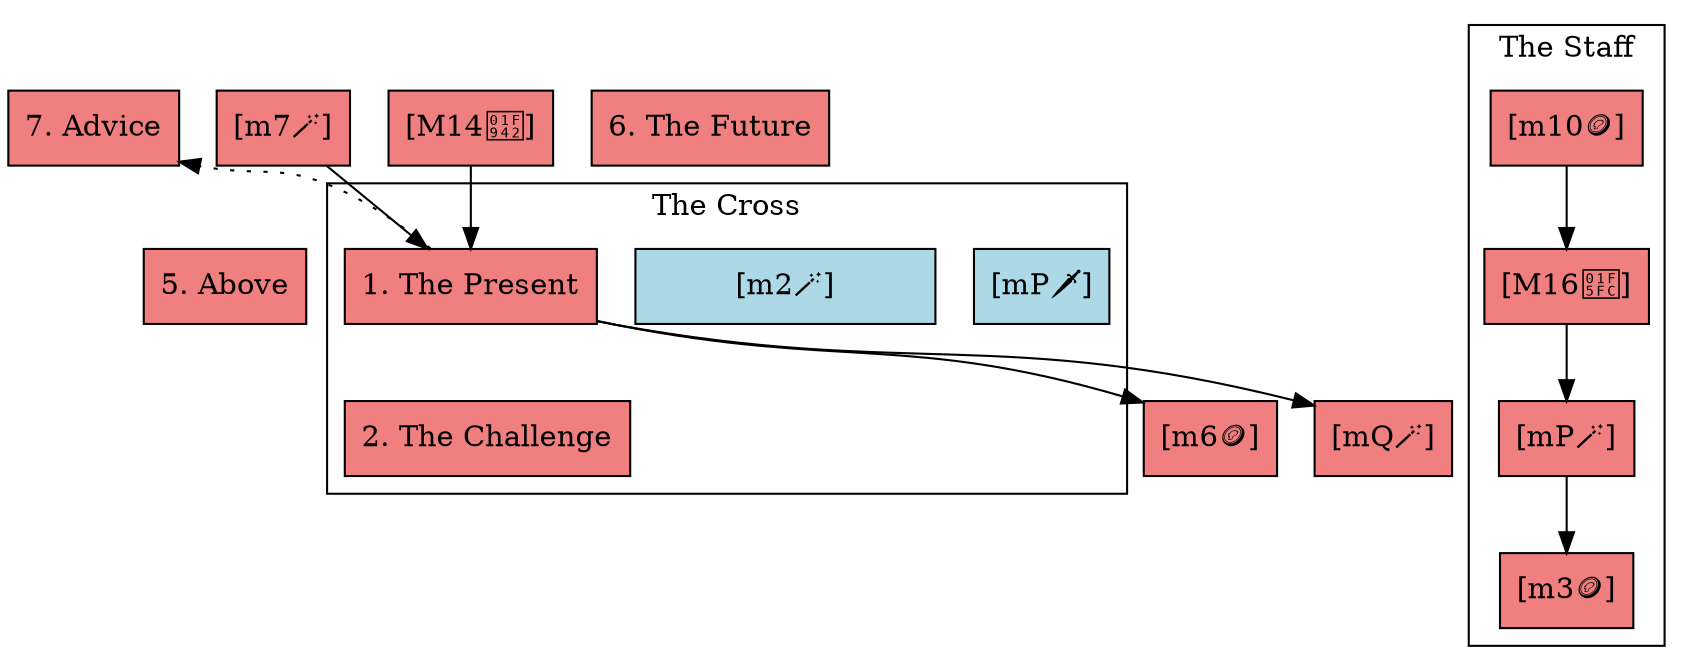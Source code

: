 
digraph CelticCross {
  node [shape=record, style=filled, fillcolor=lightcoral];

  subgraph cluster_cross {
    label = "The Cross";
    "[mP🗡️]" [style=filled, fillcolor=lightblue];
    "[m2🪄]" [style=filled, fillcolor=lightblue, width=2, height=0.5, orientation=90];
    "1. The Present" -> "2. The Challenge" [style=invis];
  }

  subgraph cluster_staff {
    label = "The Staff";
    rank=same;
    "[m10🪙]" -> "[M16🗼]" -> "[mP🪄]" -> "[m3🪙]";
  }

  "[m7🪄]" -> "1. The Present";
  "[M14🥂]" -> "1. The Present";
  "1. The Present" -> "[m6🪙]";
  "1. The Present" -> "[mQ🪄]";

  "5. Above" -> "2. The Challenge" [style=invis];
  "6. The Future" -> "1. The Present" [style=invis];

  "1. The Present" -> "7. Advice" [style=dotted, constraint=false];
}
